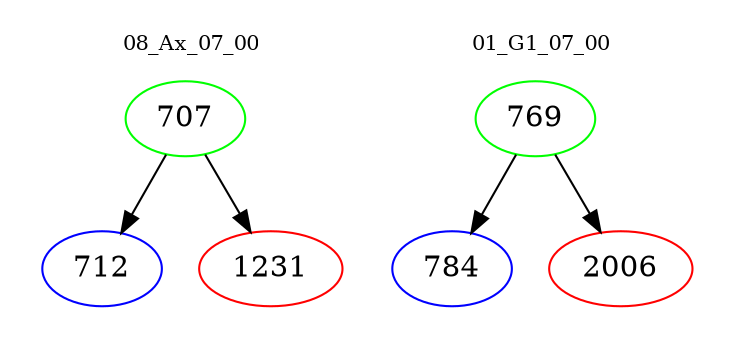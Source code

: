 digraph{
subgraph cluster_0 {
color = white
label = "08_Ax_07_00";
fontsize=10;
T0_707 [label="707", color="green"]
T0_707 -> T0_712 [color="black"]
T0_712 [label="712", color="blue"]
T0_707 -> T0_1231 [color="black"]
T0_1231 [label="1231", color="red"]
}
subgraph cluster_1 {
color = white
label = "01_G1_07_00";
fontsize=10;
T1_769 [label="769", color="green"]
T1_769 -> T1_784 [color="black"]
T1_784 [label="784", color="blue"]
T1_769 -> T1_2006 [color="black"]
T1_2006 [label="2006", color="red"]
}
}
